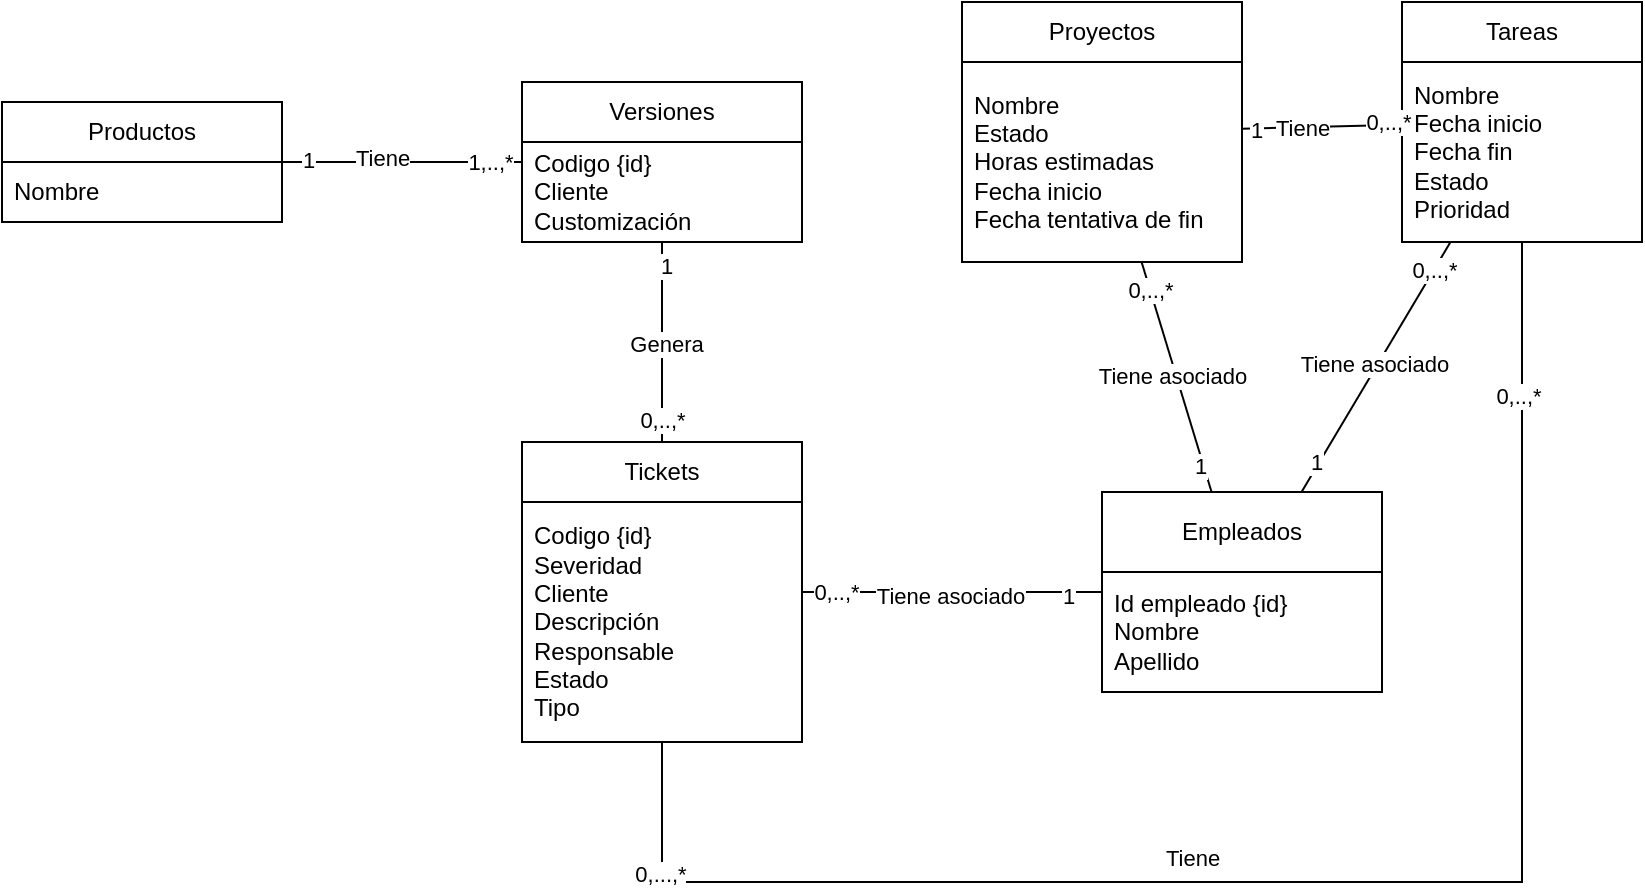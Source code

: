 <mxfile version="24.6.4" type="google">
  <diagram name="Página-1" id="ArcO9KK-ic6tBFZU1gsl">
    <mxGraphModel grid="1" page="1" gridSize="10" guides="1" tooltips="1" connect="1" arrows="1" fold="1" pageScale="1" pageWidth="827" pageHeight="1169" math="0" shadow="0">
      <root>
        <mxCell id="0" />
        <mxCell id="1" parent="0" />
        <mxCell id="DZ9hWg5SR_Lmfd-wREUk-1" value="Proyectos" style="swimlane;fontStyle=0;childLayout=stackLayout;horizontal=1;startSize=30;horizontalStack=0;resizeParent=1;resizeParentMax=0;resizeLast=0;collapsible=1;marginBottom=0;whiteSpace=wrap;html=1;" vertex="1" parent="1">
          <mxGeometry x="480" y="160" width="140" height="130" as="geometry" />
        </mxCell>
        <mxCell id="DZ9hWg5SR_Lmfd-wREUk-2" value="&lt;div&gt;Nombre&lt;/div&gt;&lt;div&gt;&lt;span style=&quot;background-color: initial;&quot;&gt;Estado&lt;/span&gt;&lt;br&gt;&lt;/div&gt;&lt;div&gt;Horas estimadas&lt;/div&gt;&lt;div&gt;Fecha inicio&lt;br&gt;&lt;/div&gt;&lt;div&gt;Fecha tentativa de fin&lt;/div&gt;" style="text;strokeColor=none;fillColor=none;align=left;verticalAlign=middle;spacingLeft=4;spacingRight=4;overflow=hidden;points=[[0,0.5],[1,0.5]];portConstraint=eastwest;rotatable=0;whiteSpace=wrap;html=1;" vertex="1" parent="DZ9hWg5SR_Lmfd-wREUk-1">
          <mxGeometry y="30" width="140" height="100" as="geometry" />
        </mxCell>
        <mxCell id="DZ9hWg5SR_Lmfd-wREUk-7" value="Tareas" style="swimlane;fontStyle=0;childLayout=stackLayout;horizontal=1;startSize=30;horizontalStack=0;resizeParent=1;resizeParentMax=0;resizeLast=0;collapsible=1;marginBottom=0;whiteSpace=wrap;html=1;" vertex="1" parent="1">
          <mxGeometry x="700" y="160" width="120" height="120" as="geometry" />
        </mxCell>
        <mxCell id="DZ9hWg5SR_Lmfd-wREUk-8" value="Nombre&lt;div&gt;&lt;span style=&quot;background-color: initial;&quot;&gt;Fecha inicio&lt;/span&gt;&lt;br&gt;&lt;/div&gt;&lt;div&gt;Fecha fin&lt;/div&gt;&lt;div&gt;Estado&lt;/div&gt;&lt;div&gt;Prioridad&lt;/div&gt;" style="text;strokeColor=none;fillColor=none;align=left;verticalAlign=middle;spacingLeft=4;spacingRight=4;overflow=hidden;points=[[0,0.5],[1,0.5]];portConstraint=eastwest;rotatable=0;whiteSpace=wrap;html=1;" vertex="1" parent="DZ9hWg5SR_Lmfd-wREUk-7">
          <mxGeometry y="30" width="120" height="90" as="geometry" />
        </mxCell>
        <mxCell id="DZ9hWg5SR_Lmfd-wREUk-17" value="" style="endArrow=none;html=1;rounded=0;" edge="1" parent="1" source="DZ9hWg5SR_Lmfd-wREUk-7" target="DZ9hWg5SR_Lmfd-wREUk-1">
          <mxGeometry width="50" height="50" relative="1" as="geometry">
            <mxPoint x="714" y="249" as="sourcePoint" />
            <mxPoint x="642" y="250" as="targetPoint" />
          </mxGeometry>
        </mxCell>
        <mxCell id="DZ9hWg5SR_Lmfd-wREUk-18" value="0,..,*" style="edgeLabel;html=1;align=center;verticalAlign=middle;resizable=0;points=[];" connectable="0" vertex="1" parent="DZ9hWg5SR_Lmfd-wREUk-17">
          <mxGeometry x="-0.814" y="-2" relative="1" as="geometry">
            <mxPoint as="offset" />
          </mxGeometry>
        </mxCell>
        <mxCell id="DZ9hWg5SR_Lmfd-wREUk-19" value="1" style="edgeLabel;html=1;align=center;verticalAlign=middle;resizable=0;points=[];" connectable="0" vertex="1" parent="DZ9hWg5SR_Lmfd-wREUk-17">
          <mxGeometry x="0.84" y="1" relative="1" as="geometry">
            <mxPoint as="offset" />
          </mxGeometry>
        </mxCell>
        <mxCell id="DZ9hWg5SR_Lmfd-wREUk-20" value="Tiene" style="edgeLabel;html=1;align=center;verticalAlign=middle;resizable=0;points=[];" connectable="0" vertex="1" parent="DZ9hWg5SR_Lmfd-wREUk-17">
          <mxGeometry x="0.247" relative="1" as="geometry">
            <mxPoint as="offset" />
          </mxGeometry>
        </mxCell>
        <mxCell id="DZ9hWg5SR_Lmfd-wREUk-25" value="Tickets" style="swimlane;fontStyle=0;childLayout=stackLayout;horizontal=1;startSize=30;horizontalStack=0;resizeParent=1;resizeParentMax=0;resizeLast=0;collapsible=1;marginBottom=0;whiteSpace=wrap;html=1;" vertex="1" parent="1">
          <mxGeometry x="260" y="380" width="140" height="150" as="geometry" />
        </mxCell>
        <mxCell id="DZ9hWg5SR_Lmfd-wREUk-26" value="Codigo {id}&lt;div&gt;Severidad&lt;/div&gt;&lt;div&gt;Cliente&lt;/div&gt;&lt;div&gt;&lt;span style=&quot;background-color: initial;&quot;&gt;Descripción&lt;/span&gt;&lt;br&gt;&lt;/div&gt;&lt;div&gt;&lt;span style=&quot;background-color: initial;&quot;&gt;Responsable&lt;/span&gt;&lt;br&gt;&lt;/div&gt;&lt;div&gt;Estado&lt;/div&gt;&lt;div&gt;Tipo&lt;/div&gt;" style="text;strokeColor=none;fillColor=none;align=left;verticalAlign=middle;spacingLeft=4;spacingRight=4;overflow=hidden;points=[[0,0.5],[1,0.5]];portConstraint=eastwest;rotatable=0;whiteSpace=wrap;html=1;" vertex="1" parent="DZ9hWg5SR_Lmfd-wREUk-25">
          <mxGeometry y="30" width="140" height="120" as="geometry" />
        </mxCell>
        <mxCell id="DZ9hWg5SR_Lmfd-wREUk-29" value="Versiones" style="swimlane;fontStyle=0;childLayout=stackLayout;horizontal=1;startSize=30;horizontalStack=0;resizeParent=1;resizeParentMax=0;resizeLast=0;collapsible=1;marginBottom=0;whiteSpace=wrap;html=1;" vertex="1" parent="1">
          <mxGeometry x="260" y="200" width="140" height="80" as="geometry" />
        </mxCell>
        <mxCell id="DZ9hWg5SR_Lmfd-wREUk-30" value="&lt;div&gt;Codigo {id}&lt;/div&gt;Cliente&lt;div&gt;Customización&lt;/div&gt;" style="text;strokeColor=none;fillColor=none;align=left;verticalAlign=middle;spacingLeft=4;spacingRight=4;overflow=hidden;points=[[0,0.5],[1,0.5]];portConstraint=eastwest;rotatable=0;whiteSpace=wrap;html=1;" vertex="1" parent="DZ9hWg5SR_Lmfd-wREUk-29">
          <mxGeometry y="30" width="140" height="50" as="geometry" />
        </mxCell>
        <mxCell id="DZ9hWg5SR_Lmfd-wREUk-31" value="Productos" style="swimlane;fontStyle=0;childLayout=stackLayout;horizontal=1;startSize=30;horizontalStack=0;resizeParent=1;resizeParentMax=0;resizeLast=0;collapsible=1;marginBottom=0;whiteSpace=wrap;html=1;" vertex="1" parent="1">
          <mxGeometry y="210" width="140" height="60" as="geometry" />
        </mxCell>
        <mxCell id="DZ9hWg5SR_Lmfd-wREUk-32" value="Nombre" style="text;strokeColor=none;fillColor=none;align=left;verticalAlign=middle;spacingLeft=4;spacingRight=4;overflow=hidden;points=[[0,0.5],[1,0.5]];portConstraint=eastwest;rotatable=0;whiteSpace=wrap;html=1;" vertex="1" parent="DZ9hWg5SR_Lmfd-wREUk-31">
          <mxGeometry y="30" width="140" height="30" as="geometry" />
        </mxCell>
        <mxCell id="DZ9hWg5SR_Lmfd-wREUk-37" value="" style="endArrow=none;html=1;rounded=0;" edge="1" parent="1" source="DZ9hWg5SR_Lmfd-wREUk-31" target="DZ9hWg5SR_Lmfd-wREUk-29">
          <mxGeometry width="50" height="50" relative="1" as="geometry">
            <mxPoint x="60" y="302" as="sourcePoint" />
            <mxPoint x="177" y="300" as="targetPoint" />
          </mxGeometry>
        </mxCell>
        <mxCell id="DZ9hWg5SR_Lmfd-wREUk-38" value="1,..,*" style="edgeLabel;html=1;align=center;verticalAlign=middle;resizable=0;points=[];" connectable="0" vertex="1" parent="DZ9hWg5SR_Lmfd-wREUk-37">
          <mxGeometry x="0.734" relative="1" as="geometry">
            <mxPoint as="offset" />
          </mxGeometry>
        </mxCell>
        <mxCell id="DZ9hWg5SR_Lmfd-wREUk-39" value="1" style="edgeLabel;html=1;align=center;verticalAlign=middle;resizable=0;points=[];" connectable="0" vertex="1" parent="DZ9hWg5SR_Lmfd-wREUk-37">
          <mxGeometry x="-0.782" y="1" relative="1" as="geometry">
            <mxPoint as="offset" />
          </mxGeometry>
        </mxCell>
        <mxCell id="DZ9hWg5SR_Lmfd-wREUk-40" value="Tiene" style="edgeLabel;html=1;align=center;verticalAlign=middle;resizable=0;points=[];" connectable="0" vertex="1" parent="DZ9hWg5SR_Lmfd-wREUk-37">
          <mxGeometry x="-0.165" y="2" relative="1" as="geometry">
            <mxPoint as="offset" />
          </mxGeometry>
        </mxCell>
        <mxCell id="DZ9hWg5SR_Lmfd-wREUk-45" value="" style="endArrow=none;html=1;rounded=0;" edge="1" parent="1" source="DZ9hWg5SR_Lmfd-wREUk-25" target="DZ9hWg5SR_Lmfd-wREUk-29">
          <mxGeometry width="50" height="50" relative="1" as="geometry">
            <mxPoint x="370" y="360" as="sourcePoint" />
            <mxPoint x="290" y="310" as="targetPoint" />
          </mxGeometry>
        </mxCell>
        <mxCell id="DZ9hWg5SR_Lmfd-wREUk-46" value="1" style="edgeLabel;html=1;align=center;verticalAlign=middle;resizable=0;points=[];" connectable="0" vertex="1" parent="DZ9hWg5SR_Lmfd-wREUk-45">
          <mxGeometry x="0.765" y="-2" relative="1" as="geometry">
            <mxPoint as="offset" />
          </mxGeometry>
        </mxCell>
        <mxCell id="DZ9hWg5SR_Lmfd-wREUk-47" value="0,..,*" style="edgeLabel;html=1;align=center;verticalAlign=middle;resizable=0;points=[];" connectable="0" vertex="1" parent="DZ9hWg5SR_Lmfd-wREUk-45">
          <mxGeometry x="-0.771" relative="1" as="geometry">
            <mxPoint as="offset" />
          </mxGeometry>
        </mxCell>
        <mxCell id="DZ9hWg5SR_Lmfd-wREUk-48" value="Genera" style="edgeLabel;html=1;align=center;verticalAlign=middle;resizable=0;points=[];" connectable="0" vertex="1" parent="DZ9hWg5SR_Lmfd-wREUk-45">
          <mxGeometry x="-0.016" y="-2" relative="1" as="geometry">
            <mxPoint as="offset" />
          </mxGeometry>
        </mxCell>
        <mxCell id="pHttdiI6hVkG7FD5F1yP-1" value="" style="endArrow=none;html=1;rounded=0;" edge="1" parent="1" source="DZ9hWg5SR_Lmfd-wREUk-7" target="DZ9hWg5SR_Lmfd-wREUk-25">
          <mxGeometry width="50" height="50" relative="1" as="geometry">
            <mxPoint x="620" y="460" as="sourcePoint" />
            <mxPoint x="537" y="460" as="targetPoint" />
            <Array as="points">
              <mxPoint x="760" y="600" />
              <mxPoint x="330" y="600" />
            </Array>
          </mxGeometry>
        </mxCell>
        <mxCell id="pHttdiI6hVkG7FD5F1yP-2" value="0,..,*" style="edgeLabel;html=1;align=center;verticalAlign=middle;resizable=0;points=[];" connectable="0" vertex="1" parent="pHttdiI6hVkG7FD5F1yP-1">
          <mxGeometry x="-0.814" y="-2" relative="1" as="geometry">
            <mxPoint as="offset" />
          </mxGeometry>
        </mxCell>
        <mxCell id="pHttdiI6hVkG7FD5F1yP-3" value="0,...,*" style="edgeLabel;html=1;align=center;verticalAlign=middle;resizable=0;points=[];" connectable="0" vertex="1" parent="pHttdiI6hVkG7FD5F1yP-1">
          <mxGeometry x="0.84" y="1" relative="1" as="geometry">
            <mxPoint as="offset" />
          </mxGeometry>
        </mxCell>
        <mxCell id="pHttdiI6hVkG7FD5F1yP-4" value="Tiene" style="edgeLabel;html=1;align=center;verticalAlign=middle;resizable=0;points=[];" connectable="0" vertex="1" parent="pHttdiI6hVkG7FD5F1yP-1">
          <mxGeometry x="0.247" relative="1" as="geometry">
            <mxPoint x="26" y="-12" as="offset" />
          </mxGeometry>
        </mxCell>
        <mxCell id="ZUnG0PDQYvD8LD3eml34-4" value="&lt;span style=&quot;text-wrap: nowrap;&quot;&gt;Empleados&lt;/span&gt;" style="swimlane;fontStyle=0;childLayout=stackLayout;horizontal=1;startSize=40;horizontalStack=0;resizeParent=1;resizeParentMax=0;resizeLast=0;collapsible=1;marginBottom=0;whiteSpace=wrap;html=1;" vertex="1" parent="1">
          <mxGeometry x="550" y="405" width="140" height="100" as="geometry" />
        </mxCell>
        <mxCell id="ZUnG0PDQYvD8LD3eml34-5" value="&lt;div&gt;Id empleado {id}&lt;/div&gt;&lt;div&gt;&lt;span style=&quot;background-color: initial;&quot;&gt;Nombre&lt;/span&gt;&lt;br&gt;&lt;/div&gt;&lt;div&gt;Apellido&lt;/div&gt;" style="text;strokeColor=none;fillColor=none;align=left;verticalAlign=middle;spacingLeft=4;spacingRight=4;overflow=hidden;points=[[0,0.5],[1,0.5]];portConstraint=eastwest;rotatable=0;whiteSpace=wrap;html=1;" vertex="1" parent="ZUnG0PDQYvD8LD3eml34-4">
          <mxGeometry y="40" width="140" height="60" as="geometry" />
        </mxCell>
        <mxCell id="ZUnG0PDQYvD8LD3eml34-6" value="" style="endArrow=none;html=1;rounded=0;" edge="1" parent="1" source="DZ9hWg5SR_Lmfd-wREUk-25" target="ZUnG0PDQYvD8LD3eml34-4">
          <mxGeometry width="50" height="50" relative="1" as="geometry">
            <mxPoint x="549.41" y="550" as="sourcePoint" />
            <mxPoint x="549.41" y="450" as="targetPoint" />
          </mxGeometry>
        </mxCell>
        <mxCell id="ZUnG0PDQYvD8LD3eml34-7" value="1" style="edgeLabel;html=1;align=center;verticalAlign=middle;resizable=0;points=[];" connectable="0" vertex="1" parent="ZUnG0PDQYvD8LD3eml34-6">
          <mxGeometry x="0.765" y="-2" relative="1" as="geometry">
            <mxPoint as="offset" />
          </mxGeometry>
        </mxCell>
        <mxCell id="ZUnG0PDQYvD8LD3eml34-8" value="0,..,*" style="edgeLabel;html=1;align=center;verticalAlign=middle;resizable=0;points=[];" connectable="0" vertex="1" parent="ZUnG0PDQYvD8LD3eml34-6">
          <mxGeometry x="-0.771" relative="1" as="geometry">
            <mxPoint as="offset" />
          </mxGeometry>
        </mxCell>
        <mxCell id="ZUnG0PDQYvD8LD3eml34-9" value="Tiene asociado" style="edgeLabel;html=1;align=center;verticalAlign=middle;resizable=0;points=[];" connectable="0" vertex="1" parent="ZUnG0PDQYvD8LD3eml34-6">
          <mxGeometry x="-0.016" y="-2" relative="1" as="geometry">
            <mxPoint as="offset" />
          </mxGeometry>
        </mxCell>
        <mxCell id="ZUnG0PDQYvD8LD3eml34-10" value="" style="endArrow=none;html=1;rounded=0;" edge="1" parent="1" source="DZ9hWg5SR_Lmfd-wREUk-7" target="ZUnG0PDQYvD8LD3eml34-4">
          <mxGeometry width="50" height="50" relative="1" as="geometry">
            <mxPoint x="490" y="369" as="sourcePoint" />
            <mxPoint x="730" y="360" as="targetPoint" />
          </mxGeometry>
        </mxCell>
        <mxCell id="ZUnG0PDQYvD8LD3eml34-11" value="1" style="edgeLabel;html=1;align=center;verticalAlign=middle;resizable=0;points=[];" connectable="0" vertex="1" parent="ZUnG0PDQYvD8LD3eml34-10">
          <mxGeometry x="0.765" y="-2" relative="1" as="geometry">
            <mxPoint as="offset" />
          </mxGeometry>
        </mxCell>
        <mxCell id="ZUnG0PDQYvD8LD3eml34-12" value="0,..,*" style="edgeLabel;html=1;align=center;verticalAlign=middle;resizable=0;points=[];" connectable="0" vertex="1" parent="ZUnG0PDQYvD8LD3eml34-10">
          <mxGeometry x="-0.771" relative="1" as="geometry">
            <mxPoint as="offset" />
          </mxGeometry>
        </mxCell>
        <mxCell id="ZUnG0PDQYvD8LD3eml34-13" value="Tiene asociado" style="edgeLabel;html=1;align=center;verticalAlign=middle;resizable=0;points=[];" connectable="0" vertex="1" parent="ZUnG0PDQYvD8LD3eml34-10">
          <mxGeometry x="-0.016" y="-2" relative="1" as="geometry">
            <mxPoint as="offset" />
          </mxGeometry>
        </mxCell>
        <mxCell id="lqjQOc3YFyl_gp_KQ-Ml-1" value="" style="endArrow=none;html=1;rounded=0;" edge="1" parent="1" source="DZ9hWg5SR_Lmfd-wREUk-1" target="ZUnG0PDQYvD8LD3eml34-4">
          <mxGeometry width="50" height="50" relative="1" as="geometry">
            <mxPoint x="410" y="465" as="sourcePoint" />
            <mxPoint x="697" y="465" as="targetPoint" />
          </mxGeometry>
        </mxCell>
        <mxCell id="lqjQOc3YFyl_gp_KQ-Ml-2" value="1" style="edgeLabel;html=1;align=center;verticalAlign=middle;resizable=0;points=[];" connectable="0" vertex="1" parent="lqjQOc3YFyl_gp_KQ-Ml-1">
          <mxGeometry x="0.765" y="-2" relative="1" as="geometry">
            <mxPoint as="offset" />
          </mxGeometry>
        </mxCell>
        <mxCell id="lqjQOc3YFyl_gp_KQ-Ml-3" value="0,..,*" style="edgeLabel;html=1;align=center;verticalAlign=middle;resizable=0;points=[];" connectable="0" vertex="1" parent="lqjQOc3YFyl_gp_KQ-Ml-1">
          <mxGeometry x="-0.771" relative="1" as="geometry">
            <mxPoint as="offset" />
          </mxGeometry>
        </mxCell>
        <mxCell id="lqjQOc3YFyl_gp_KQ-Ml-4" value="Tiene asociado" style="edgeLabel;html=1;align=center;verticalAlign=middle;resizable=0;points=[];" connectable="0" vertex="1" parent="lqjQOc3YFyl_gp_KQ-Ml-1">
          <mxGeometry x="-0.016" y="-2" relative="1" as="geometry">
            <mxPoint as="offset" />
          </mxGeometry>
        </mxCell>
      </root>
    </mxGraphModel>
  </diagram>
</mxfile>
